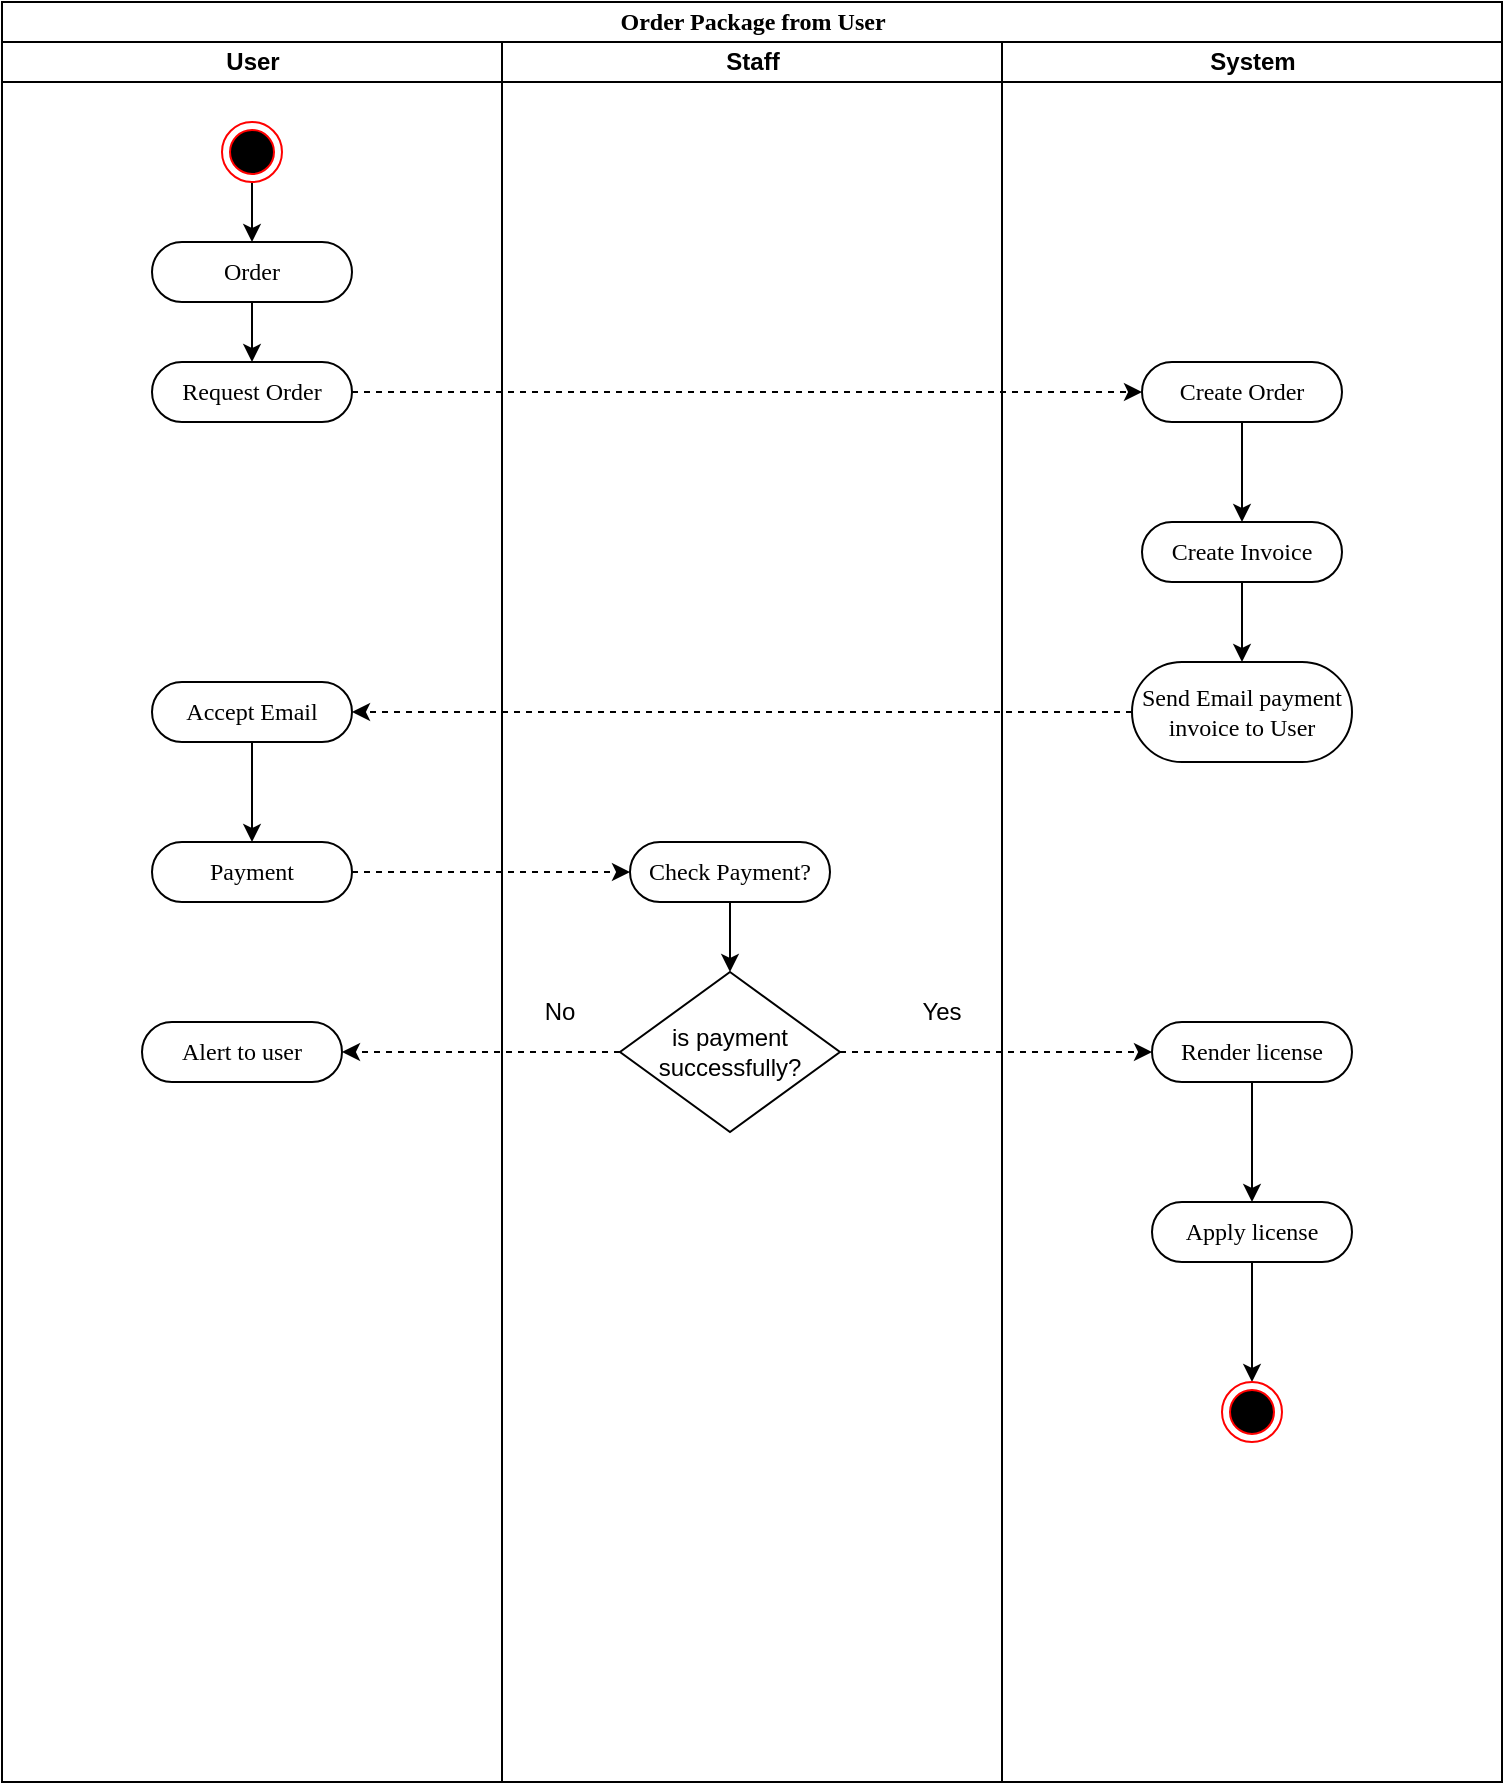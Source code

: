<mxfile version="21.1.5" type="github" pages="2">
  <diagram name="Page-1" id="0783ab3e-0a74-02c8-0abd-f7b4e66b4bec">
    <mxGraphModel dx="1372" dy="771" grid="1" gridSize="10" guides="1" tooltips="1" connect="1" arrows="1" fold="1" page="1" pageScale="1" pageWidth="850" pageHeight="1100" background="none" math="0" shadow="0">
      <root>
        <mxCell id="0" />
        <mxCell id="1" parent="0" />
        <mxCell id="1c1d494c118603dd-1" value="Order Package from User" style="swimlane;html=1;childLayout=stackLayout;startSize=20;rounded=0;shadow=0;comic=0;labelBackgroundColor=none;strokeWidth=1;fontFamily=Verdana;fontSize=12;align=center;" parent="1" vertex="1">
          <mxGeometry x="40" y="20" width="750" height="890" as="geometry" />
        </mxCell>
        <mxCell id="1c1d494c118603dd-2" value="User" style="swimlane;html=1;startSize=20;" parent="1c1d494c118603dd-1" vertex="1">
          <mxGeometry y="20" width="250" height="870" as="geometry" />
        </mxCell>
        <mxCell id="KkFgUNo3Ru5SdIV5OINn-72" style="edgeStyle=orthogonalEdgeStyle;rounded=0;orthogonalLoop=1;jettySize=auto;html=1;exitX=0.5;exitY=1;exitDx=0;exitDy=0;entryX=0.5;entryY=0;entryDx=0;entryDy=0;" edge="1" parent="1c1d494c118603dd-2" source="1c1d494c118603dd-6" target="1c1d494c118603dd-7">
          <mxGeometry relative="1" as="geometry" />
        </mxCell>
        <mxCell id="1c1d494c118603dd-6" value="Order" style="rounded=1;whiteSpace=wrap;html=1;shadow=0;comic=0;labelBackgroundColor=none;strokeWidth=1;fontFamily=Verdana;fontSize=12;align=center;arcSize=50;" parent="1c1d494c118603dd-2" vertex="1">
          <mxGeometry x="75" y="100" width="100" height="30" as="geometry" />
        </mxCell>
        <mxCell id="1c1d494c118603dd-7" value="Request Order" style="rounded=1;whiteSpace=wrap;html=1;shadow=0;comic=0;labelBackgroundColor=none;strokeWidth=1;fontFamily=Verdana;fontSize=12;align=center;arcSize=50;" parent="1c1d494c118603dd-2" vertex="1">
          <mxGeometry x="75" y="160" width="100" height="30" as="geometry" />
        </mxCell>
        <mxCell id="KkFgUNo3Ru5SdIV5OINn-81" style="edgeStyle=orthogonalEdgeStyle;rounded=0;orthogonalLoop=1;jettySize=auto;html=1;exitX=0.5;exitY=1;exitDx=0;exitDy=0;entryX=0.5;entryY=0;entryDx=0;entryDy=0;" edge="1" parent="1c1d494c118603dd-2" source="KkFgUNo3Ru5SdIV5OINn-77" target="KkFgUNo3Ru5SdIV5OINn-80">
          <mxGeometry relative="1" as="geometry" />
        </mxCell>
        <mxCell id="KkFgUNo3Ru5SdIV5OINn-77" value="Accept Email" style="rounded=1;whiteSpace=wrap;html=1;shadow=0;comic=0;labelBackgroundColor=none;strokeWidth=1;fontFamily=Verdana;fontSize=12;align=center;arcSize=50;" vertex="1" parent="1c1d494c118603dd-2">
          <mxGeometry x="75" y="320" width="100" height="30" as="geometry" />
        </mxCell>
        <mxCell id="KkFgUNo3Ru5SdIV5OINn-80" value="Payment" style="rounded=1;whiteSpace=wrap;html=1;shadow=0;comic=0;labelBackgroundColor=none;strokeWidth=1;fontFamily=Verdana;fontSize=12;align=center;arcSize=50;" vertex="1" parent="1c1d494c118603dd-2">
          <mxGeometry x="75" y="400" width="100" height="30" as="geometry" />
        </mxCell>
        <mxCell id="KkFgUNo3Ru5SdIV5OINn-88" value="Alert to user" style="rounded=1;whiteSpace=wrap;html=1;shadow=0;comic=0;labelBackgroundColor=none;strokeWidth=1;fontFamily=Verdana;fontSize=12;align=center;arcSize=50;" vertex="1" parent="1c1d494c118603dd-2">
          <mxGeometry x="70" y="490" width="100" height="30" as="geometry" />
        </mxCell>
        <mxCell id="KkFgUNo3Ru5SdIV5OINn-97" style="edgeStyle=orthogonalEdgeStyle;rounded=0;orthogonalLoop=1;jettySize=auto;html=1;exitX=0.5;exitY=1;exitDx=0;exitDy=0;entryX=0.5;entryY=0;entryDx=0;entryDy=0;" edge="1" parent="1c1d494c118603dd-2" source="KkFgUNo3Ru5SdIV5OINn-95" target="1c1d494c118603dd-6">
          <mxGeometry relative="1" as="geometry" />
        </mxCell>
        <mxCell id="KkFgUNo3Ru5SdIV5OINn-95" value="" style="ellipse;html=1;shape=endState;fillColor=#000000;strokeColor=#ff0000;" vertex="1" parent="1c1d494c118603dd-2">
          <mxGeometry x="110" y="40" width="30" height="30" as="geometry" />
        </mxCell>
        <mxCell id="1c1d494c118603dd-3" value="Staff" style="swimlane;html=1;startSize=20;" parent="1c1d494c118603dd-1" vertex="1">
          <mxGeometry x="250" y="20" width="250" height="870" as="geometry" />
        </mxCell>
        <mxCell id="KkFgUNo3Ru5SdIV5OINn-84" style="edgeStyle=orthogonalEdgeStyle;rounded=0;orthogonalLoop=1;jettySize=auto;html=1;exitX=0.5;exitY=1;exitDx=0;exitDy=0;entryX=0.5;entryY=0;entryDx=0;entryDy=0;" edge="1" parent="1c1d494c118603dd-3" source="1c1d494c118603dd-11" target="KkFgUNo3Ru5SdIV5OINn-83">
          <mxGeometry relative="1" as="geometry" />
        </mxCell>
        <mxCell id="1c1d494c118603dd-11" value="Check Payment?" style="rounded=1;whiteSpace=wrap;html=1;shadow=0;comic=0;labelBackgroundColor=none;strokeWidth=1;fontFamily=Verdana;fontSize=12;align=center;arcSize=50;" parent="1c1d494c118603dd-3" vertex="1">
          <mxGeometry x="64" y="400" width="100" height="30" as="geometry" />
        </mxCell>
        <mxCell id="KkFgUNo3Ru5SdIV5OINn-83" value="is payment successfully?" style="rhombus;whiteSpace=wrap;html=1;" vertex="1" parent="1c1d494c118603dd-3">
          <mxGeometry x="59" y="465" width="110" height="80" as="geometry" />
        </mxCell>
        <mxCell id="KkFgUNo3Ru5SdIV5OINn-87" value="Yes" style="text;html=1;strokeColor=none;fillColor=none;align=center;verticalAlign=middle;whiteSpace=wrap;rounded=0;" vertex="1" parent="1c1d494c118603dd-3">
          <mxGeometry x="190" y="470" width="60" height="30" as="geometry" />
        </mxCell>
        <mxCell id="KkFgUNo3Ru5SdIV5OINn-91" value="No" style="text;html=1;strokeColor=none;fillColor=none;align=center;verticalAlign=middle;whiteSpace=wrap;rounded=0;" vertex="1" parent="1c1d494c118603dd-3">
          <mxGeometry x="-1" y="470" width="60" height="30" as="geometry" />
        </mxCell>
        <mxCell id="1c1d494c118603dd-4" value="System" style="swimlane;html=1;startSize=20;" parent="1c1d494c118603dd-1" vertex="1">
          <mxGeometry x="500" y="20" width="250" height="870" as="geometry" />
        </mxCell>
        <mxCell id="KkFgUNo3Ru5SdIV5OINn-74" style="edgeStyle=orthogonalEdgeStyle;rounded=0;orthogonalLoop=1;jettySize=auto;html=1;exitX=0.5;exitY=1;exitDx=0;exitDy=0;entryX=0.5;entryY=0;entryDx=0;entryDy=0;" edge="1" parent="1c1d494c118603dd-4" source="1c1d494c118603dd-5" target="1c1d494c118603dd-8">
          <mxGeometry relative="1" as="geometry" />
        </mxCell>
        <mxCell id="1c1d494c118603dd-5" value="Create Order" style="rounded=1;whiteSpace=wrap;html=1;shadow=0;comic=0;labelBackgroundColor=none;strokeWidth=1;fontFamily=Verdana;fontSize=12;align=center;arcSize=50;" parent="1c1d494c118603dd-4" vertex="1">
          <mxGeometry x="70" y="160" width="100" height="30" as="geometry" />
        </mxCell>
        <mxCell id="KkFgUNo3Ru5SdIV5OINn-76" style="edgeStyle=orthogonalEdgeStyle;rounded=0;orthogonalLoop=1;jettySize=auto;html=1;exitX=0.5;exitY=1;exitDx=0;exitDy=0;entryX=0.5;entryY=0;entryDx=0;entryDy=0;" edge="1" parent="1c1d494c118603dd-4" source="1c1d494c118603dd-8" target="KkFgUNo3Ru5SdIV5OINn-75">
          <mxGeometry relative="1" as="geometry" />
        </mxCell>
        <mxCell id="1c1d494c118603dd-8" value="Create Invoice" style="rounded=1;whiteSpace=wrap;html=1;shadow=0;comic=0;labelBackgroundColor=none;strokeWidth=1;fontFamily=Verdana;fontSize=12;align=center;arcSize=50;" parent="1c1d494c118603dd-4" vertex="1">
          <mxGeometry x="70" y="240" width="100" height="30" as="geometry" />
        </mxCell>
        <mxCell id="KkFgUNo3Ru5SdIV5OINn-75" value="Send Email payment invoice to User" style="rounded=1;whiteSpace=wrap;html=1;shadow=0;comic=0;labelBackgroundColor=none;strokeWidth=1;fontFamily=Verdana;fontSize=12;align=center;arcSize=50;" vertex="1" parent="1c1d494c118603dd-4">
          <mxGeometry x="65" y="310" width="110" height="50" as="geometry" />
        </mxCell>
        <mxCell id="KkFgUNo3Ru5SdIV5OINn-93" style="edgeStyle=orthogonalEdgeStyle;rounded=0;orthogonalLoop=1;jettySize=auto;html=1;exitX=0.5;exitY=1;exitDx=0;exitDy=0;entryX=0.5;entryY=0;entryDx=0;entryDy=0;" edge="1" parent="1c1d494c118603dd-4" source="KkFgUNo3Ru5SdIV5OINn-86" target="KkFgUNo3Ru5SdIV5OINn-92">
          <mxGeometry relative="1" as="geometry" />
        </mxCell>
        <mxCell id="KkFgUNo3Ru5SdIV5OINn-86" value="Render license" style="rounded=1;whiteSpace=wrap;html=1;shadow=0;comic=0;labelBackgroundColor=none;strokeWidth=1;fontFamily=Verdana;fontSize=12;align=center;arcSize=50;" vertex="1" parent="1c1d494c118603dd-4">
          <mxGeometry x="75" y="490" width="100" height="30" as="geometry" />
        </mxCell>
        <mxCell id="KkFgUNo3Ru5SdIV5OINn-96" style="edgeStyle=orthogonalEdgeStyle;rounded=0;orthogonalLoop=1;jettySize=auto;html=1;exitX=0.5;exitY=1;exitDx=0;exitDy=0;entryX=0.5;entryY=0;entryDx=0;entryDy=0;" edge="1" parent="1c1d494c118603dd-4" source="KkFgUNo3Ru5SdIV5OINn-92" target="KkFgUNo3Ru5SdIV5OINn-94">
          <mxGeometry relative="1" as="geometry" />
        </mxCell>
        <mxCell id="KkFgUNo3Ru5SdIV5OINn-92" value="Apply license" style="rounded=1;whiteSpace=wrap;html=1;shadow=0;comic=0;labelBackgroundColor=none;strokeWidth=1;fontFamily=Verdana;fontSize=12;align=center;arcSize=50;" vertex="1" parent="1c1d494c118603dd-4">
          <mxGeometry x="75" y="580" width="100" height="30" as="geometry" />
        </mxCell>
        <mxCell id="KkFgUNo3Ru5SdIV5OINn-94" value="" style="ellipse;html=1;shape=endState;fillColor=#000000;strokeColor=#ff0000;" vertex="1" parent="1c1d494c118603dd-4">
          <mxGeometry x="110" y="670" width="30" height="30" as="geometry" />
        </mxCell>
        <mxCell id="KkFgUNo3Ru5SdIV5OINn-73" style="edgeStyle=orthogonalEdgeStyle;rounded=0;orthogonalLoop=1;jettySize=auto;html=1;exitX=1;exitY=0.5;exitDx=0;exitDy=0;entryX=0;entryY=0.5;entryDx=0;entryDy=0;dashed=1;" edge="1" parent="1c1d494c118603dd-1" source="1c1d494c118603dd-7" target="1c1d494c118603dd-5">
          <mxGeometry relative="1" as="geometry" />
        </mxCell>
        <mxCell id="KkFgUNo3Ru5SdIV5OINn-78" style="edgeStyle=orthogonalEdgeStyle;rounded=0;orthogonalLoop=1;jettySize=auto;html=1;entryX=1;entryY=0.5;entryDx=0;entryDy=0;dashed=1;" edge="1" parent="1c1d494c118603dd-1" source="KkFgUNo3Ru5SdIV5OINn-75" target="KkFgUNo3Ru5SdIV5OINn-77">
          <mxGeometry relative="1" as="geometry" />
        </mxCell>
        <mxCell id="KkFgUNo3Ru5SdIV5OINn-82" style="edgeStyle=orthogonalEdgeStyle;rounded=0;orthogonalLoop=1;jettySize=auto;html=1;exitX=1;exitY=0.5;exitDx=0;exitDy=0;dashed=1;" edge="1" parent="1c1d494c118603dd-1" source="KkFgUNo3Ru5SdIV5OINn-80" target="1c1d494c118603dd-11">
          <mxGeometry relative="1" as="geometry" />
        </mxCell>
        <mxCell id="KkFgUNo3Ru5SdIV5OINn-89" style="edgeStyle=orthogonalEdgeStyle;rounded=0;orthogonalLoop=1;jettySize=auto;html=1;exitX=0;exitY=0.5;exitDx=0;exitDy=0;entryX=1;entryY=0.5;entryDx=0;entryDy=0;dashed=1;" edge="1" parent="1c1d494c118603dd-1" source="KkFgUNo3Ru5SdIV5OINn-83" target="KkFgUNo3Ru5SdIV5OINn-88">
          <mxGeometry relative="1" as="geometry" />
        </mxCell>
        <mxCell id="KkFgUNo3Ru5SdIV5OINn-102" style="edgeStyle=orthogonalEdgeStyle;rounded=0;orthogonalLoop=1;jettySize=auto;html=1;exitX=1;exitY=0.5;exitDx=0;exitDy=0;entryX=0;entryY=0.5;entryDx=0;entryDy=0;dashed=1;" edge="1" parent="1c1d494c118603dd-1" source="KkFgUNo3Ru5SdIV5OINn-83" target="KkFgUNo3Ru5SdIV5OINn-86">
          <mxGeometry relative="1" as="geometry" />
        </mxCell>
      </root>
    </mxGraphModel>
  </diagram>
  <diagram id="HwhVTKQsJ8g5N_QRnxve" name="Page-2">
    <mxGraphModel dx="1372" dy="771" grid="1" gridSize="10" guides="1" tooltips="1" connect="1" arrows="1" fold="1" page="1" pageScale="1" pageWidth="850" pageHeight="1100" math="0" shadow="0">
      <root>
        <mxCell id="0" />
        <mxCell id="1" parent="0" />
      </root>
    </mxGraphModel>
  </diagram>
</mxfile>

